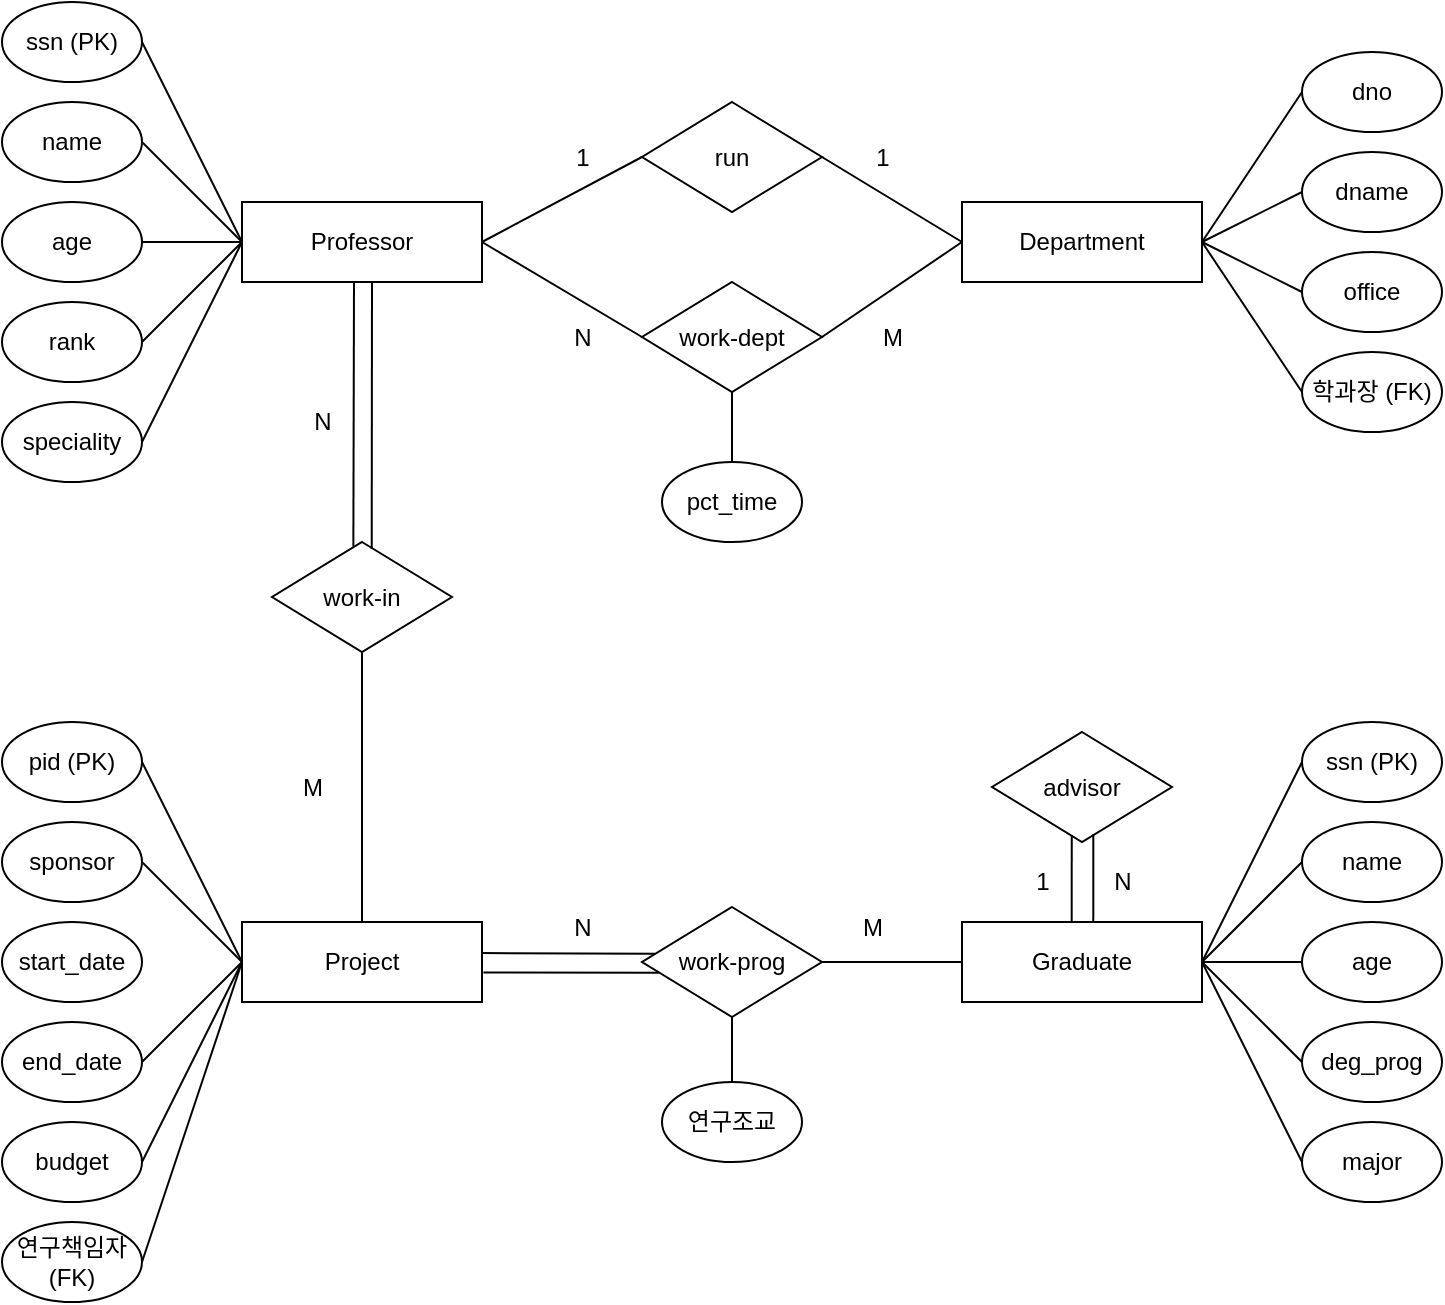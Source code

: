 <mxfile version="13.9.9" type="device"><diagram id="R2lEEEUBdFMjLlhIrx00" name="Page-1"><mxGraphModel dx="1086" dy="798" grid="1" gridSize="10" guides="1" tooltips="1" connect="1" arrows="1" fold="1" page="1" pageScale="1" pageWidth="1100" pageHeight="850" math="0" shadow="0" extFonts="Permanent Marker^https://fonts.googleapis.com/css?family=Permanent+Marker"><root><mxCell id="0"/><mxCell id="1" parent="0"/><mxCell id="szcywyTwW7wmjmsa8gh5-5" value="ssn (PK)" style="ellipse;whiteSpace=wrap;html=1;" parent="1" vertex="1"><mxGeometry x="70" y="60" width="70" height="40" as="geometry"/></mxCell><mxCell id="szcywyTwW7wmjmsa8gh5-6" value="name" style="ellipse;whiteSpace=wrap;html=1;" parent="1" vertex="1"><mxGeometry x="70" y="110" width="70" height="40" as="geometry"/></mxCell><mxCell id="szcywyTwW7wmjmsa8gh5-7" value="age" style="ellipse;whiteSpace=wrap;html=1;" parent="1" vertex="1"><mxGeometry x="70" y="160" width="70" height="40" as="geometry"/></mxCell><mxCell id="szcywyTwW7wmjmsa8gh5-8" value="rank" style="ellipse;whiteSpace=wrap;html=1;" parent="1" vertex="1"><mxGeometry x="70" y="210" width="70" height="40" as="geometry"/></mxCell><mxCell id="szcywyTwW7wmjmsa8gh5-9" value="speciality" style="ellipse;whiteSpace=wrap;html=1;" parent="1" vertex="1"><mxGeometry x="70" y="260" width="70" height="40" as="geometry"/></mxCell><mxCell id="szcywyTwW7wmjmsa8gh5-10" value="Professor" style="rounded=0;whiteSpace=wrap;html=1;" parent="1" vertex="1"><mxGeometry x="190" y="160" width="120" height="40" as="geometry"/></mxCell><mxCell id="szcywyTwW7wmjmsa8gh5-11" value="run" style="rhombus;whiteSpace=wrap;html=1;" parent="1" vertex="1"><mxGeometry x="390" y="110" width="90" height="55" as="geometry"/></mxCell><mxCell id="szcywyTwW7wmjmsa8gh5-12" value="dno" style="ellipse;whiteSpace=wrap;html=1;" parent="1" vertex="1"><mxGeometry x="720" y="85" width="70" height="40" as="geometry"/></mxCell><mxCell id="szcywyTwW7wmjmsa8gh5-13" value="dname" style="ellipse;whiteSpace=wrap;html=1;" parent="1" vertex="1"><mxGeometry x="720" y="135" width="70" height="40" as="geometry"/></mxCell><mxCell id="szcywyTwW7wmjmsa8gh5-14" value="office" style="ellipse;whiteSpace=wrap;html=1;" parent="1" vertex="1"><mxGeometry x="720" y="185" width="70" height="40" as="geometry"/></mxCell><mxCell id="szcywyTwW7wmjmsa8gh5-15" value="학과장 (FK)" style="ellipse;whiteSpace=wrap;html=1;" parent="1" vertex="1"><mxGeometry x="720" y="235" width="70" height="40" as="geometry"/></mxCell><mxCell id="szcywyTwW7wmjmsa8gh5-17" value="Department" style="rounded=0;whiteSpace=wrap;html=1;" parent="1" vertex="1"><mxGeometry x="550" y="160" width="120" height="40" as="geometry"/></mxCell><mxCell id="szcywyTwW7wmjmsa8gh5-18" value="work-in" style="rhombus;whiteSpace=wrap;html=1;" parent="1" vertex="1"><mxGeometry x="205" y="330" width="90" height="55" as="geometry"/></mxCell><mxCell id="szcywyTwW7wmjmsa8gh5-19" value="pid (PK)" style="ellipse;whiteSpace=wrap;html=1;" parent="1" vertex="1"><mxGeometry x="70" y="420" width="70" height="40" as="geometry"/></mxCell><mxCell id="szcywyTwW7wmjmsa8gh5-20" value="sponsor" style="ellipse;whiteSpace=wrap;html=1;" parent="1" vertex="1"><mxGeometry x="70" y="470" width="70" height="40" as="geometry"/></mxCell><mxCell id="szcywyTwW7wmjmsa8gh5-21" value="start_date" style="ellipse;whiteSpace=wrap;html=1;" parent="1" vertex="1"><mxGeometry x="70" y="520" width="70" height="40" as="geometry"/></mxCell><mxCell id="szcywyTwW7wmjmsa8gh5-22" value="end_date" style="ellipse;whiteSpace=wrap;html=1;" parent="1" vertex="1"><mxGeometry x="70" y="570" width="70" height="40" as="geometry"/></mxCell><mxCell id="szcywyTwW7wmjmsa8gh5-23" value="budget" style="ellipse;whiteSpace=wrap;html=1;" parent="1" vertex="1"><mxGeometry x="70" y="620" width="70" height="40" as="geometry"/></mxCell><mxCell id="szcywyTwW7wmjmsa8gh5-24" value="Project" style="rounded=0;whiteSpace=wrap;html=1;" parent="1" vertex="1"><mxGeometry x="190" y="520" width="120" height="40" as="geometry"/></mxCell><mxCell id="szcywyTwW7wmjmsa8gh5-25" value="연구책임자(FK)" style="ellipse;whiteSpace=wrap;html=1;" parent="1" vertex="1"><mxGeometry x="70" y="670" width="70" height="40" as="geometry"/></mxCell><mxCell id="szcywyTwW7wmjmsa8gh5-26" value="work-prog" style="rhombus;whiteSpace=wrap;html=1;" parent="1" vertex="1"><mxGeometry x="390" y="512.5" width="90" height="55" as="geometry"/></mxCell><mxCell id="szcywyTwW7wmjmsa8gh5-27" value="ssn (PK)" style="ellipse;whiteSpace=wrap;html=1;" parent="1" vertex="1"><mxGeometry x="720" y="420" width="70" height="40" as="geometry"/></mxCell><mxCell id="szcywyTwW7wmjmsa8gh5-28" value="name" style="ellipse;whiteSpace=wrap;html=1;" parent="1" vertex="1"><mxGeometry x="720" y="470" width="70" height="40" as="geometry"/></mxCell><mxCell id="szcywyTwW7wmjmsa8gh5-29" value="age" style="ellipse;whiteSpace=wrap;html=1;" parent="1" vertex="1"><mxGeometry x="720" y="520" width="70" height="40" as="geometry"/></mxCell><mxCell id="szcywyTwW7wmjmsa8gh5-30" value="deg_prog" style="ellipse;whiteSpace=wrap;html=1;" parent="1" vertex="1"><mxGeometry x="720" y="570" width="70" height="40" as="geometry"/></mxCell><mxCell id="szcywyTwW7wmjmsa8gh5-31" value="major" style="ellipse;whiteSpace=wrap;html=1;" parent="1" vertex="1"><mxGeometry x="720" y="620" width="70" height="40" as="geometry"/></mxCell><mxCell id="szcywyTwW7wmjmsa8gh5-32" value="Graduate" style="rounded=0;whiteSpace=wrap;html=1;" parent="1" vertex="1"><mxGeometry x="550" y="520" width="120" height="40" as="geometry"/></mxCell><mxCell id="szcywyTwW7wmjmsa8gh5-33" value="advisor" style="rhombus;whiteSpace=wrap;html=1;" parent="1" vertex="1"><mxGeometry x="565" y="425" width="90" height="55" as="geometry"/></mxCell><mxCell id="szcywyTwW7wmjmsa8gh5-34" value="work-dept" style="rhombus;whiteSpace=wrap;html=1;" parent="1" vertex="1"><mxGeometry x="390" y="200" width="90" height="55" as="geometry"/></mxCell><mxCell id="szcywyTwW7wmjmsa8gh5-35" value="" style="endArrow=none;html=1;entryX=0;entryY=0.5;entryDx=0;entryDy=0;" parent="1" target="szcywyTwW7wmjmsa8gh5-10" edge="1"><mxGeometry width="50" height="50" relative="1" as="geometry"><mxPoint x="140" y="80" as="sourcePoint"/><mxPoint x="190" y="30" as="targetPoint"/></mxGeometry></mxCell><mxCell id="szcywyTwW7wmjmsa8gh5-37" value="" style="endArrow=none;html=1;exitX=1;exitY=0.5;exitDx=0;exitDy=0;entryX=0;entryY=0.5;entryDx=0;entryDy=0;" parent="1" source="szcywyTwW7wmjmsa8gh5-6" target="szcywyTwW7wmjmsa8gh5-10" edge="1"><mxGeometry width="50" height="50" relative="1" as="geometry"><mxPoint x="450" y="330" as="sourcePoint"/><mxPoint x="500" y="280" as="targetPoint"/></mxGeometry></mxCell><mxCell id="szcywyTwW7wmjmsa8gh5-38" value="" style="endArrow=none;html=1;exitX=1;exitY=0.5;exitDx=0;exitDy=0;entryX=0;entryY=0.5;entryDx=0;entryDy=0;" parent="1" source="szcywyTwW7wmjmsa8gh5-7" target="szcywyTwW7wmjmsa8gh5-10" edge="1"><mxGeometry width="50" height="50" relative="1" as="geometry"><mxPoint x="450" y="330" as="sourcePoint"/><mxPoint x="500" y="280" as="targetPoint"/></mxGeometry></mxCell><mxCell id="szcywyTwW7wmjmsa8gh5-39" value="" style="endArrow=none;html=1;exitX=1;exitY=0.5;exitDx=0;exitDy=0;" parent="1" source="szcywyTwW7wmjmsa8gh5-8" edge="1"><mxGeometry width="50" height="50" relative="1" as="geometry"><mxPoint x="460" y="370" as="sourcePoint"/><mxPoint x="190" y="180" as="targetPoint"/></mxGeometry></mxCell><mxCell id="szcywyTwW7wmjmsa8gh5-40" value="" style="endArrow=none;html=1;exitX=1;exitY=0.5;exitDx=0;exitDy=0;entryX=0;entryY=0.5;entryDx=0;entryDy=0;" parent="1" source="szcywyTwW7wmjmsa8gh5-9" target="szcywyTwW7wmjmsa8gh5-10" edge="1"><mxGeometry width="50" height="50" relative="1" as="geometry"><mxPoint x="170" y="290" as="sourcePoint"/><mxPoint x="220" y="240" as="targetPoint"/></mxGeometry></mxCell><mxCell id="szcywyTwW7wmjmsa8gh5-41" value="" style="endArrow=none;html=1;exitX=1;exitY=0.5;exitDx=0;exitDy=0;entryX=0;entryY=0.5;entryDx=0;entryDy=0;" parent="1" source="szcywyTwW7wmjmsa8gh5-10" target="szcywyTwW7wmjmsa8gh5-11" edge="1"><mxGeometry width="50" height="50" relative="1" as="geometry"><mxPoint x="460" y="370" as="sourcePoint"/><mxPoint x="510" y="320" as="targetPoint"/></mxGeometry></mxCell><mxCell id="szcywyTwW7wmjmsa8gh5-42" value="" style="endArrow=none;html=1;entryX=0;entryY=0.5;entryDx=0;entryDy=0;exitX=1;exitY=0.5;exitDx=0;exitDy=0;" parent="1" source="szcywyTwW7wmjmsa8gh5-11" target="szcywyTwW7wmjmsa8gh5-17" edge="1"><mxGeometry width="50" height="50" relative="1" as="geometry"><mxPoint x="490" y="187.5" as="sourcePoint"/><mxPoint x="560.711" y="137.5" as="targetPoint"/></mxGeometry></mxCell><mxCell id="szcywyTwW7wmjmsa8gh5-43" value="" style="endArrow=none;html=1;exitX=1;exitY=0.5;exitDx=0;exitDy=0;entryX=0;entryY=0.5;entryDx=0;entryDy=0;" parent="1" source="szcywyTwW7wmjmsa8gh5-10" target="szcywyTwW7wmjmsa8gh5-34" edge="1"><mxGeometry width="50" height="50" relative="1" as="geometry"><mxPoint x="310" y="250" as="sourcePoint"/><mxPoint x="360" y="200" as="targetPoint"/></mxGeometry></mxCell><mxCell id="szcywyTwW7wmjmsa8gh5-44" value="" style="endArrow=none;html=1;exitX=1;exitY=0.5;exitDx=0;exitDy=0;" parent="1" source="szcywyTwW7wmjmsa8gh5-34" edge="1"><mxGeometry width="50" height="50" relative="1" as="geometry"><mxPoint x="500" y="300" as="sourcePoint"/><mxPoint x="550" y="180" as="targetPoint"/></mxGeometry></mxCell><mxCell id="szcywyTwW7wmjmsa8gh5-45" value="" style="endArrow=none;html=1;exitX=1;exitY=0.5;exitDx=0;exitDy=0;entryX=0;entryY=0.5;entryDx=0;entryDy=0;" parent="1" source="szcywyTwW7wmjmsa8gh5-17" target="szcywyTwW7wmjmsa8gh5-12" edge="1"><mxGeometry width="50" height="50" relative="1" as="geometry"><mxPoint x="640" y="280" as="sourcePoint"/><mxPoint x="690" y="230" as="targetPoint"/></mxGeometry></mxCell><mxCell id="szcywyTwW7wmjmsa8gh5-46" value="" style="endArrow=none;html=1;entryX=0;entryY=0.5;entryDx=0;entryDy=0;" parent="1" target="szcywyTwW7wmjmsa8gh5-13" edge="1"><mxGeometry width="50" height="50" relative="1" as="geometry"><mxPoint x="670" y="180" as="sourcePoint"/><mxPoint x="670" y="240" as="targetPoint"/></mxGeometry></mxCell><mxCell id="szcywyTwW7wmjmsa8gh5-47" value="" style="endArrow=none;html=1;entryX=0;entryY=0.5;entryDx=0;entryDy=0;" parent="1" target="szcywyTwW7wmjmsa8gh5-14" edge="1"><mxGeometry width="50" height="50" relative="1" as="geometry"><mxPoint x="670" y="180" as="sourcePoint"/><mxPoint x="690" y="260" as="targetPoint"/></mxGeometry></mxCell><mxCell id="szcywyTwW7wmjmsa8gh5-48" value="" style="endArrow=none;html=1;exitX=1;exitY=0.5;exitDx=0;exitDy=0;entryX=0;entryY=0.5;entryDx=0;entryDy=0;" parent="1" source="szcywyTwW7wmjmsa8gh5-17" target="szcywyTwW7wmjmsa8gh5-15" edge="1"><mxGeometry width="50" height="50" relative="1" as="geometry"><mxPoint x="680" y="290" as="sourcePoint"/><mxPoint x="730" y="240" as="targetPoint"/></mxGeometry></mxCell><mxCell id="szcywyTwW7wmjmsa8gh5-49" value="" style="endArrow=none;html=1;exitX=0.5;exitY=1;exitDx=0;exitDy=0;entryX=0.554;entryY=0.061;entryDx=0;entryDy=0;entryPerimeter=0;" parent="1" target="szcywyTwW7wmjmsa8gh5-18" edge="1"><mxGeometry width="50" height="50" relative="1" as="geometry"><mxPoint x="255" y="200" as="sourcePoint"/><mxPoint x="255" y="330" as="targetPoint"/></mxGeometry></mxCell><mxCell id="szcywyTwW7wmjmsa8gh5-50" value="" style="endArrow=none;html=1;entryX=0.425;entryY=1;entryDx=0;entryDy=0;entryPerimeter=0;exitX=0.452;exitY=0.04;exitDx=0;exitDy=0;exitPerimeter=0;" parent="1" source="szcywyTwW7wmjmsa8gh5-18" edge="1"><mxGeometry width="50" height="50" relative="1" as="geometry"><mxPoint x="246" y="320" as="sourcePoint"/><mxPoint x="246" y="200" as="targetPoint"/></mxGeometry></mxCell><mxCell id="szcywyTwW7wmjmsa8gh5-51" value="" style="endArrow=none;html=1;entryX=0;entryY=0.5;entryDx=0;entryDy=0;" parent="1" target="szcywyTwW7wmjmsa8gh5-24" edge="1"><mxGeometry width="50" height="50" relative="1" as="geometry"><mxPoint x="140" y="490" as="sourcePoint"/><mxPoint x="260" y="430" as="targetPoint"/></mxGeometry></mxCell><mxCell id="tA20HsKxNL_zYpRJ-KJH-1" value="" style="endArrow=none;html=1;exitX=1;exitY=0.5;exitDx=0;exitDy=0;entryX=0;entryY=0.5;entryDx=0;entryDy=0;" parent="1" source="szcywyTwW7wmjmsa8gh5-19" target="szcywyTwW7wmjmsa8gh5-24" edge="1"><mxGeometry width="50" height="50" relative="1" as="geometry"><mxPoint x="160" y="490" as="sourcePoint"/><mxPoint x="210" y="440" as="targetPoint"/></mxGeometry></mxCell><mxCell id="tA20HsKxNL_zYpRJ-KJH-2" value="" style="endArrow=none;html=1;exitX=1;exitY=0.5;exitDx=0;exitDy=0;entryX=0;entryY=0.5;entryDx=0;entryDy=0;" parent="1" source="szcywyTwW7wmjmsa8gh5-22" target="szcywyTwW7wmjmsa8gh5-24" edge="1"><mxGeometry width="50" height="50" relative="1" as="geometry"><mxPoint x="160" y="670" as="sourcePoint"/><mxPoint x="210" y="620" as="targetPoint"/></mxGeometry></mxCell><mxCell id="tA20HsKxNL_zYpRJ-KJH-3" value="" style="endArrow=none;html=1;exitX=1;exitY=0.5;exitDx=0;exitDy=0;entryX=0;entryY=0.5;entryDx=0;entryDy=0;" parent="1" source="szcywyTwW7wmjmsa8gh5-23" target="szcywyTwW7wmjmsa8gh5-24" edge="1"><mxGeometry width="50" height="50" relative="1" as="geometry"><mxPoint x="150" y="670" as="sourcePoint"/><mxPoint x="200" y="620" as="targetPoint"/></mxGeometry></mxCell><mxCell id="tA20HsKxNL_zYpRJ-KJH-4" value="" style="endArrow=none;html=1;exitX=1;exitY=0.5;exitDx=0;exitDy=0;entryX=0;entryY=0.5;entryDx=0;entryDy=0;" parent="1" source="szcywyTwW7wmjmsa8gh5-25" target="szcywyTwW7wmjmsa8gh5-24" edge="1"><mxGeometry width="50" height="50" relative="1" as="geometry"><mxPoint x="180" y="690" as="sourcePoint"/><mxPoint x="230" y="640" as="targetPoint"/></mxGeometry></mxCell><mxCell id="tA20HsKxNL_zYpRJ-KJH-5" value="" style="endArrow=none;html=1;entryX=0.5;entryY=1;entryDx=0;entryDy=0;exitX=0.5;exitY=0;exitDx=0;exitDy=0;" parent="1" source="szcywyTwW7wmjmsa8gh5-24" target="szcywyTwW7wmjmsa8gh5-18" edge="1"><mxGeometry width="50" height="50" relative="1" as="geometry"><mxPoint x="410" y="550" as="sourcePoint"/><mxPoint x="460" y="500" as="targetPoint"/></mxGeometry></mxCell><mxCell id="tA20HsKxNL_zYpRJ-KJH-6" value="" style="endArrow=none;html=1;exitX=1;exitY=0.389;exitDx=0;exitDy=0;entryX=0.073;entryY=0.425;entryDx=0;entryDy=0;entryPerimeter=0;exitPerimeter=0;" parent="1" source="szcywyTwW7wmjmsa8gh5-24" target="szcywyTwW7wmjmsa8gh5-26" edge="1"><mxGeometry width="50" height="50" relative="1" as="geometry"><mxPoint x="310" y="570" as="sourcePoint"/><mxPoint x="390" y="528" as="targetPoint"/></mxGeometry></mxCell><mxCell id="tA20HsKxNL_zYpRJ-KJH-7" value="" style="endArrow=none;html=1;exitX=1.006;exitY=0.63;exitDx=0;exitDy=0;entryX=0.093;entryY=0.598;entryDx=0;entryDy=0;entryPerimeter=0;exitPerimeter=0;" parent="1" source="szcywyTwW7wmjmsa8gh5-24" target="szcywyTwW7wmjmsa8gh5-26" edge="1"><mxGeometry width="50" height="50" relative="1" as="geometry"><mxPoint x="320" y="600" as="sourcePoint"/><mxPoint x="370" y="550" as="targetPoint"/></mxGeometry></mxCell><mxCell id="tA20HsKxNL_zYpRJ-KJH-8" value="" style="endArrow=none;html=1;exitX=1;exitY=0.5;exitDx=0;exitDy=0;entryX=0;entryY=0.5;entryDx=0;entryDy=0;" parent="1" source="szcywyTwW7wmjmsa8gh5-26" target="szcywyTwW7wmjmsa8gh5-32" edge="1"><mxGeometry width="50" height="50" relative="1" as="geometry"><mxPoint x="490" y="610" as="sourcePoint"/><mxPoint x="540" y="560" as="targetPoint"/></mxGeometry></mxCell><mxCell id="tA20HsKxNL_zYpRJ-KJH-9" value="" style="endArrow=none;html=1;entryX=0.443;entryY=0.938;entryDx=0;entryDy=0;entryPerimeter=0;exitX=0.457;exitY=-0.005;exitDx=0;exitDy=0;exitPerimeter=0;" parent="1" source="szcywyTwW7wmjmsa8gh5-32" target="szcywyTwW7wmjmsa8gh5-33" edge="1"><mxGeometry width="50" height="50" relative="1" as="geometry"><mxPoint x="605" y="510" as="sourcePoint"/><mxPoint x="604" y="480" as="targetPoint"/></mxGeometry></mxCell><mxCell id="tA20HsKxNL_zYpRJ-KJH-10" value="" style="endArrow=none;html=1;exitX=0.547;exitY=-0.005;exitDx=0;exitDy=0;exitPerimeter=0;entryX=0.563;entryY=0.929;entryDx=0;entryDy=0;entryPerimeter=0;" parent="1" source="szcywyTwW7wmjmsa8gh5-32" target="szcywyTwW7wmjmsa8gh5-33" edge="1"><mxGeometry width="50" height="50" relative="1" as="geometry"><mxPoint x="620" y="530" as="sourcePoint"/><mxPoint x="615" y="478" as="targetPoint"/></mxGeometry></mxCell><mxCell id="tA20HsKxNL_zYpRJ-KJH-11" value="" style="endArrow=none;html=1;exitX=1;exitY=0.5;exitDx=0;exitDy=0;entryX=0;entryY=0.5;entryDx=0;entryDy=0;" parent="1" source="szcywyTwW7wmjmsa8gh5-32" target="szcywyTwW7wmjmsa8gh5-27" edge="1"><mxGeometry width="50" height="50" relative="1" as="geometry"><mxPoint x="680" y="500" as="sourcePoint"/><mxPoint x="730" y="450" as="targetPoint"/></mxGeometry></mxCell><mxCell id="tA20HsKxNL_zYpRJ-KJH-12" value="" style="endArrow=none;html=1;exitX=1;exitY=0.5;exitDx=0;exitDy=0;entryX=0;entryY=0.5;entryDx=0;entryDy=0;" parent="1" source="szcywyTwW7wmjmsa8gh5-32" target="szcywyTwW7wmjmsa8gh5-28" edge="1"><mxGeometry width="50" height="50" relative="1" as="geometry"><mxPoint x="670" y="560" as="sourcePoint"/><mxPoint x="720" y="510" as="targetPoint"/></mxGeometry></mxCell><mxCell id="tA20HsKxNL_zYpRJ-KJH-13" value="" style="endArrow=none;html=1;exitX=1;exitY=0.5;exitDx=0;exitDy=0;entryX=0;entryY=0.5;entryDx=0;entryDy=0;" parent="1" source="szcywyTwW7wmjmsa8gh5-32" target="szcywyTwW7wmjmsa8gh5-29" edge="1"><mxGeometry width="50" height="50" relative="1" as="geometry"><mxPoint x="720" y="580" as="sourcePoint"/><mxPoint x="770" y="530" as="targetPoint"/></mxGeometry></mxCell><mxCell id="tA20HsKxNL_zYpRJ-KJH-14" value="" style="endArrow=none;html=1;exitX=1;exitY=0.5;exitDx=0;exitDy=0;entryX=0;entryY=0.5;entryDx=0;entryDy=0;" parent="1" source="szcywyTwW7wmjmsa8gh5-32" target="szcywyTwW7wmjmsa8gh5-30" edge="1"><mxGeometry width="50" height="50" relative="1" as="geometry"><mxPoint x="670" y="620" as="sourcePoint"/><mxPoint x="720" y="570" as="targetPoint"/></mxGeometry></mxCell><mxCell id="tA20HsKxNL_zYpRJ-KJH-15" value="" style="endArrow=none;html=1;exitX=1;exitY=0.5;exitDx=0;exitDy=0;entryX=0;entryY=0.5;entryDx=0;entryDy=0;" parent="1" source="szcywyTwW7wmjmsa8gh5-32" target="szcywyTwW7wmjmsa8gh5-31" edge="1"><mxGeometry width="50" height="50" relative="1" as="geometry"><mxPoint x="690" y="650" as="sourcePoint"/><mxPoint x="740" y="600" as="targetPoint"/></mxGeometry></mxCell><mxCell id="tA20HsKxNL_zYpRJ-KJH-16" value="" style="endArrow=none;html=1;entryX=0.5;entryY=1;entryDx=0;entryDy=0;exitX=0.5;exitY=0;exitDx=0;exitDy=0;" parent="1" source="tA20HsKxNL_zYpRJ-KJH-18" target="szcywyTwW7wmjmsa8gh5-34" edge="1"><mxGeometry width="50" height="50" relative="1" as="geometry"><mxPoint x="435" y="290" as="sourcePoint"/><mxPoint x="470" y="260" as="targetPoint"/></mxGeometry></mxCell><mxCell id="tA20HsKxNL_zYpRJ-KJH-18" value="pct_time" style="ellipse;whiteSpace=wrap;html=1;" parent="1" vertex="1"><mxGeometry x="400" y="290" width="70" height="40" as="geometry"/></mxCell><mxCell id="tA20HsKxNL_zYpRJ-KJH-21" value="연구조교" style="ellipse;whiteSpace=wrap;html=1;" parent="1" vertex="1"><mxGeometry x="400" y="600" width="70" height="40" as="geometry"/></mxCell><mxCell id="tA20HsKxNL_zYpRJ-KJH-22" value="" style="endArrow=none;html=1;entryX=0.5;entryY=1;entryDx=0;entryDy=0;exitX=0.5;exitY=0;exitDx=0;exitDy=0;" parent="1" source="tA20HsKxNL_zYpRJ-KJH-21" target="szcywyTwW7wmjmsa8gh5-26" edge="1"><mxGeometry width="50" height="50" relative="1" as="geometry"><mxPoint x="360" y="630" as="sourcePoint"/><mxPoint x="410" y="580" as="targetPoint"/></mxGeometry></mxCell><mxCell id="tA20HsKxNL_zYpRJ-KJH-23" value="1" style="text;html=1;align=center;verticalAlign=middle;resizable=0;points=[];autosize=1;" parent="1" vertex="1"><mxGeometry x="350" y="127.5" width="20" height="20" as="geometry"/></mxCell><mxCell id="tA20HsKxNL_zYpRJ-KJH-24" value="1" style="text;html=1;align=center;verticalAlign=middle;resizable=0;points=[];autosize=1;" parent="1" vertex="1"><mxGeometry x="500" y="127.5" width="20" height="20" as="geometry"/></mxCell><mxCell id="tA20HsKxNL_zYpRJ-KJH-26" value="N" style="text;html=1;align=center;verticalAlign=middle;resizable=0;points=[];autosize=1;" parent="1" vertex="1"><mxGeometry x="350" y="217.5" width="20" height="20" as="geometry"/></mxCell><mxCell id="tA20HsKxNL_zYpRJ-KJH-27" value="N" style="text;html=1;align=center;verticalAlign=middle;resizable=0;points=[];autosize=1;" parent="1" vertex="1"><mxGeometry x="220" y="260" width="20" height="20" as="geometry"/></mxCell><mxCell id="tA20HsKxNL_zYpRJ-KJH-31" value="1" style="text;html=1;align=center;verticalAlign=middle;resizable=0;points=[];autosize=1;" parent="1" vertex="1"><mxGeometry x="580" y="490" width="20" height="20" as="geometry"/></mxCell><mxCell id="tA20HsKxNL_zYpRJ-KJH-32" value="N" style="text;html=1;align=center;verticalAlign=middle;resizable=0;points=[];autosize=1;" parent="1" vertex="1"><mxGeometry x="620" y="490" width="20" height="20" as="geometry"/></mxCell><mxCell id="tA20HsKxNL_zYpRJ-KJH-39" value="N" style="text;html=1;align=center;verticalAlign=middle;resizable=0;points=[];autosize=1;" parent="1" vertex="1"><mxGeometry x="350" y="512.5" width="20" height="20" as="geometry"/></mxCell><mxCell id="tA20HsKxNL_zYpRJ-KJH-41" value="M" style="text;html=1;align=center;verticalAlign=middle;resizable=0;points=[];autosize=1;" parent="1" vertex="1"><mxGeometry x="500" y="217.5" width="30" height="20" as="geometry"/></mxCell><mxCell id="UbrL4d5kcDv3ceDAvn2F-1" value="M" style="text;html=1;align=center;verticalAlign=middle;resizable=0;points=[];autosize=1;" vertex="1" parent="1"><mxGeometry x="490" y="512.5" width="30" height="20" as="geometry"/></mxCell><mxCell id="UbrL4d5kcDv3ceDAvn2F-2" value="M" style="text;html=1;align=center;verticalAlign=middle;resizable=0;points=[];autosize=1;" vertex="1" parent="1"><mxGeometry x="210" y="442.5" width="30" height="20" as="geometry"/></mxCell></root></mxGraphModel></diagram></mxfile>